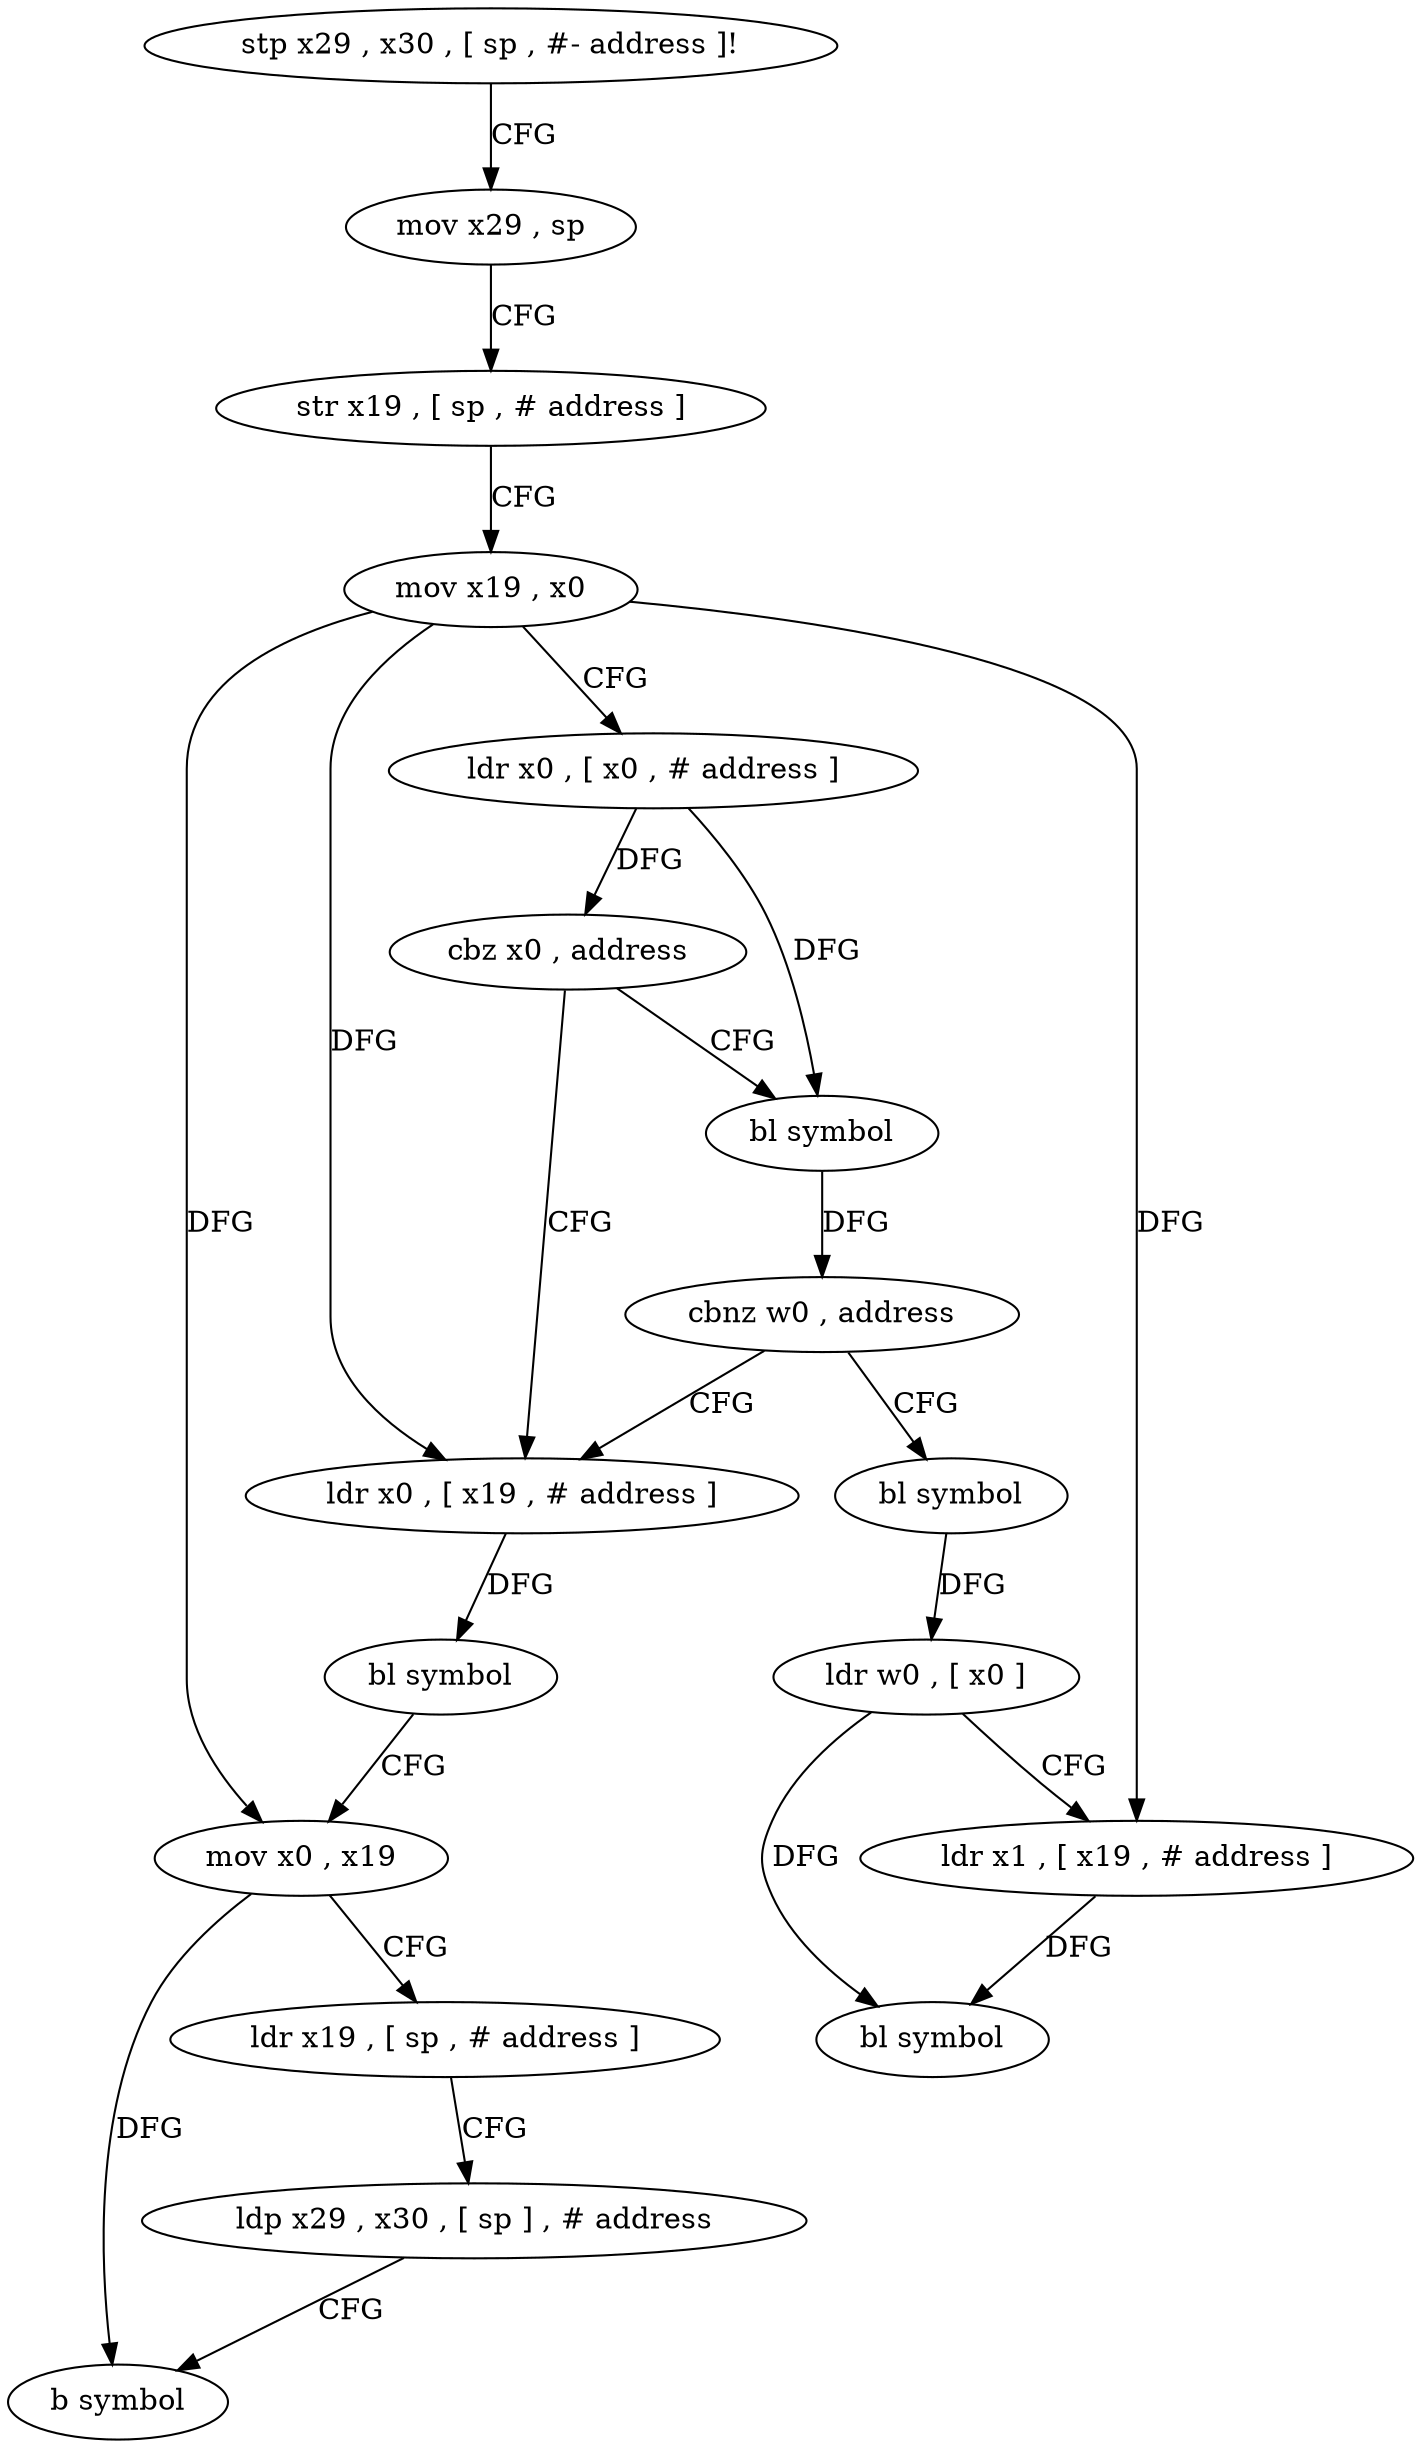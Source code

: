 digraph "func" {
"4236288" [label = "stp x29 , x30 , [ sp , #- address ]!" ]
"4236292" [label = "mov x29 , sp" ]
"4236296" [label = "str x19 , [ sp , # address ]" ]
"4236300" [label = "mov x19 , x0" ]
"4236304" [label = "ldr x0 , [ x0 , # address ]" ]
"4236308" [label = "cbz x0 , address" ]
"4236320" [label = "ldr x0 , [ x19 , # address ]" ]
"4236312" [label = "bl symbol" ]
"4236324" [label = "bl symbol" ]
"4236328" [label = "mov x0 , x19" ]
"4236332" [label = "ldr x19 , [ sp , # address ]" ]
"4236336" [label = "ldp x29 , x30 , [ sp ] , # address" ]
"4236340" [label = "b symbol" ]
"4236316" [label = "cbnz w0 , address" ]
"4236344" [label = "bl symbol" ]
"4236348" [label = "ldr w0 , [ x0 ]" ]
"4236352" [label = "ldr x1 , [ x19 , # address ]" ]
"4236356" [label = "bl symbol" ]
"4236288" -> "4236292" [ label = "CFG" ]
"4236292" -> "4236296" [ label = "CFG" ]
"4236296" -> "4236300" [ label = "CFG" ]
"4236300" -> "4236304" [ label = "CFG" ]
"4236300" -> "4236320" [ label = "DFG" ]
"4236300" -> "4236328" [ label = "DFG" ]
"4236300" -> "4236352" [ label = "DFG" ]
"4236304" -> "4236308" [ label = "DFG" ]
"4236304" -> "4236312" [ label = "DFG" ]
"4236308" -> "4236320" [ label = "CFG" ]
"4236308" -> "4236312" [ label = "CFG" ]
"4236320" -> "4236324" [ label = "DFG" ]
"4236312" -> "4236316" [ label = "DFG" ]
"4236324" -> "4236328" [ label = "CFG" ]
"4236328" -> "4236332" [ label = "CFG" ]
"4236328" -> "4236340" [ label = "DFG" ]
"4236332" -> "4236336" [ label = "CFG" ]
"4236336" -> "4236340" [ label = "CFG" ]
"4236316" -> "4236344" [ label = "CFG" ]
"4236316" -> "4236320" [ label = "CFG" ]
"4236344" -> "4236348" [ label = "DFG" ]
"4236348" -> "4236352" [ label = "CFG" ]
"4236348" -> "4236356" [ label = "DFG" ]
"4236352" -> "4236356" [ label = "DFG" ]
}
